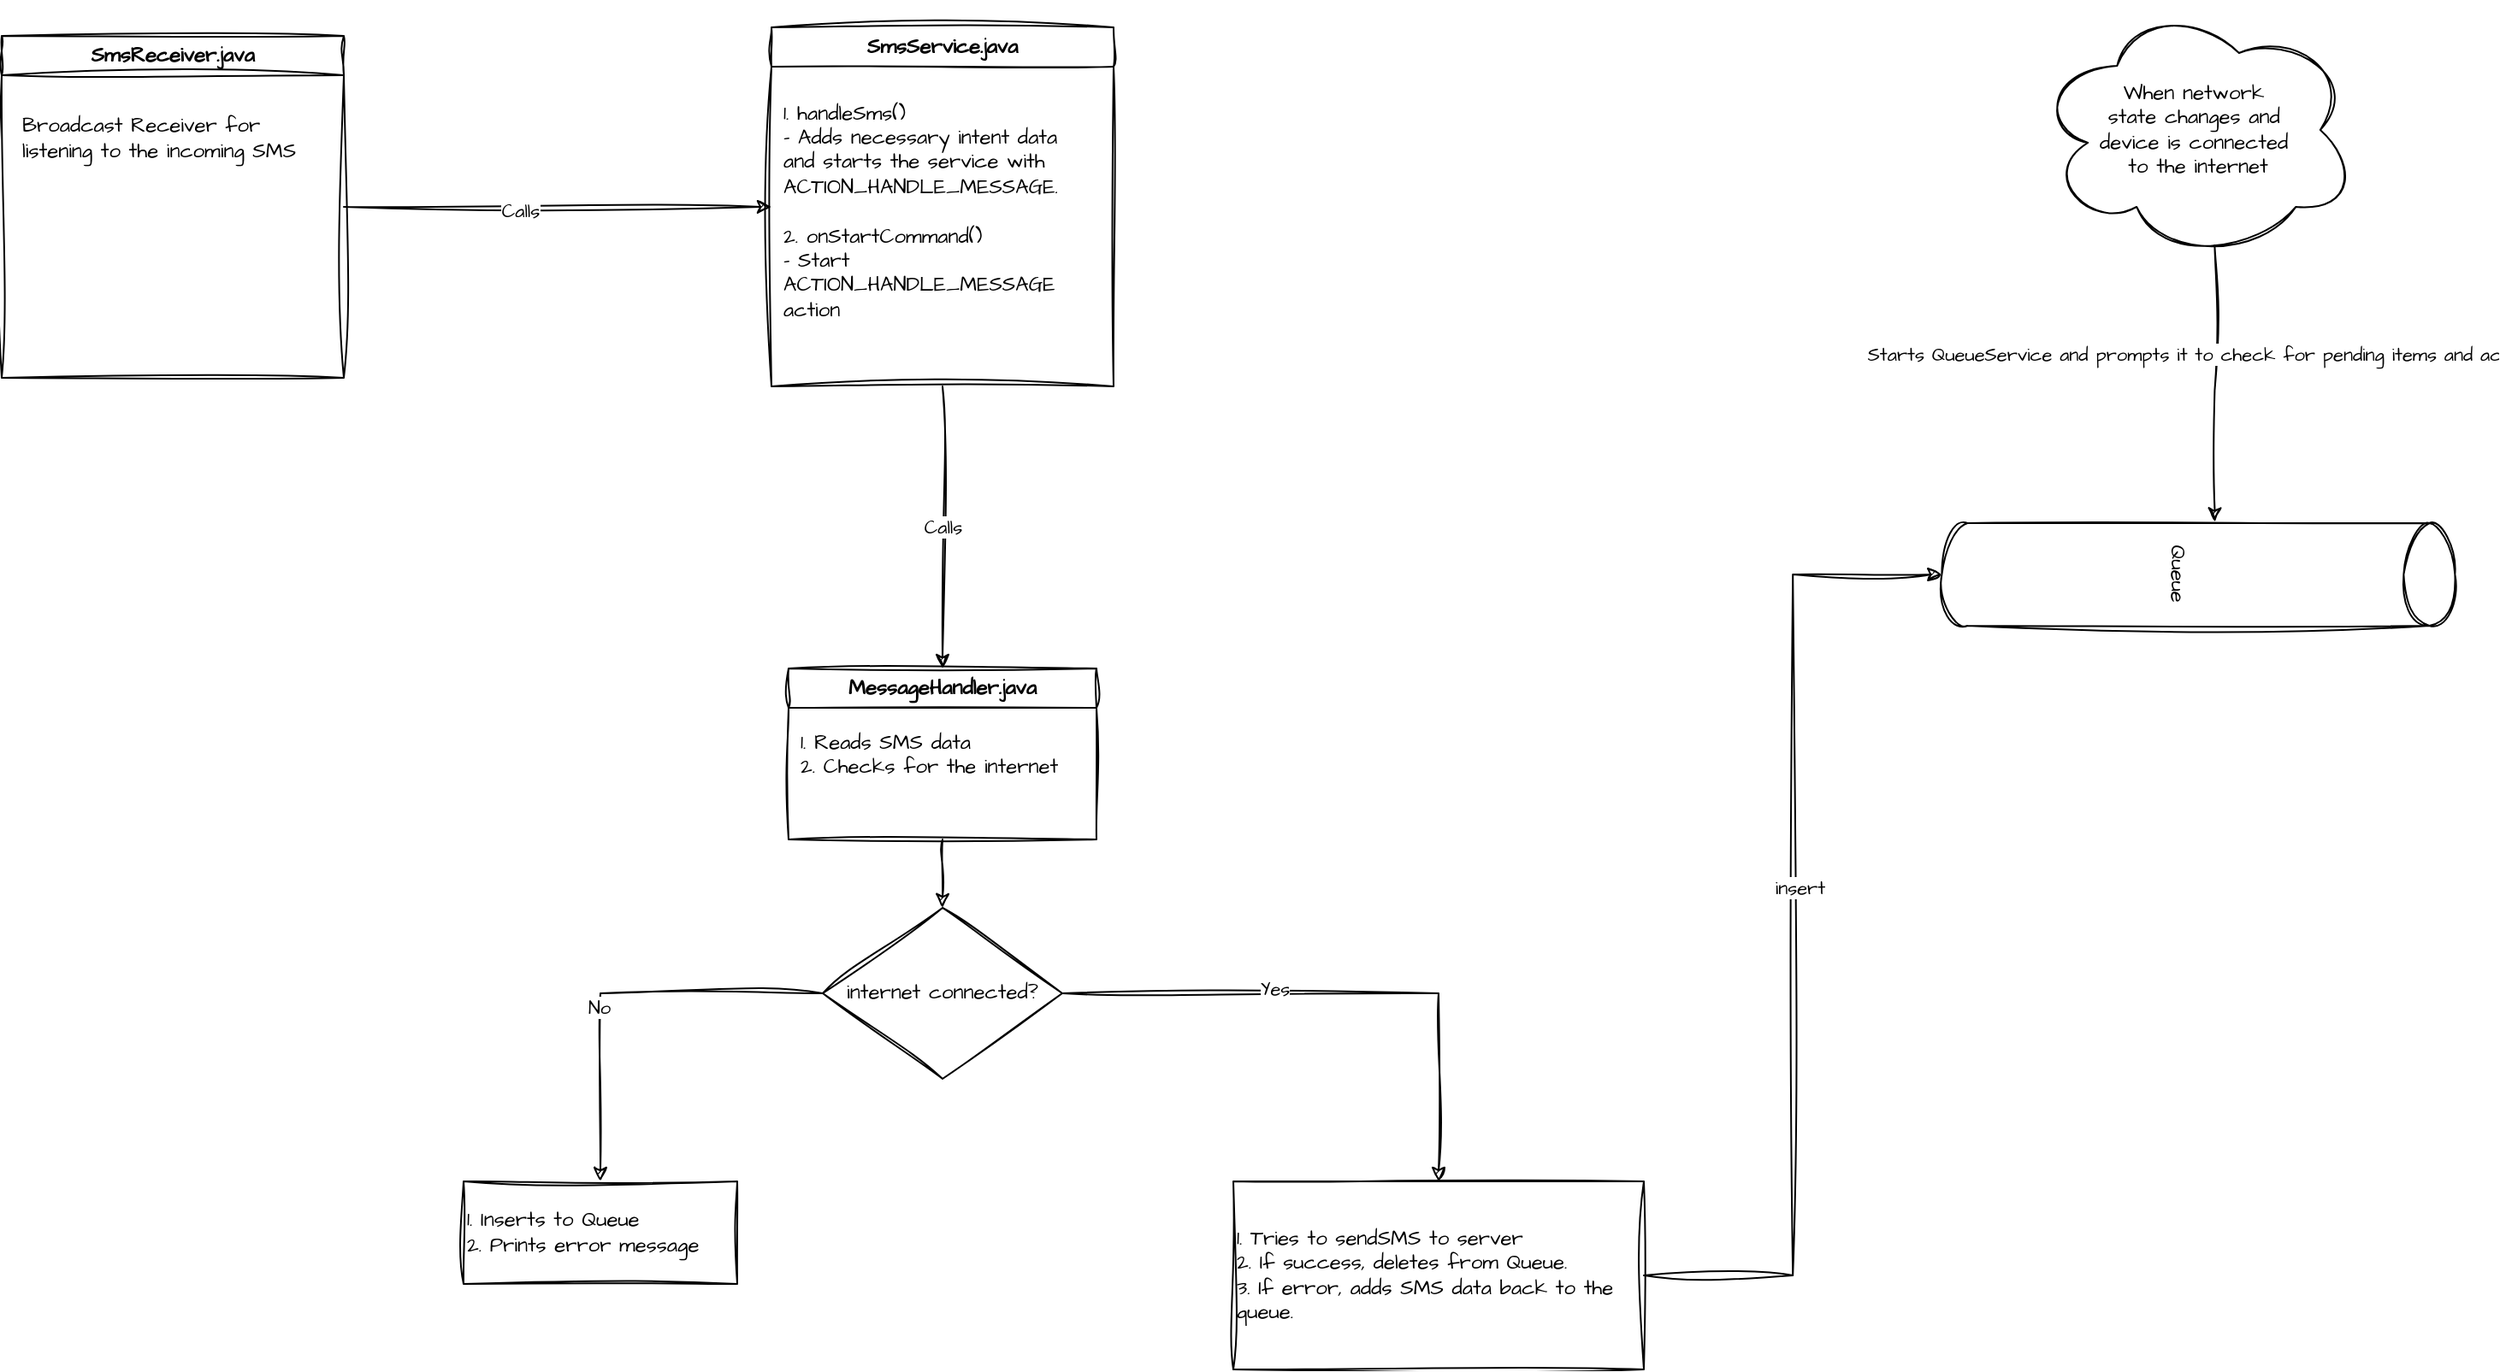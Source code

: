 <mxfile version="24.4.3" type="github">
  <diagram name="Page-1" id="Hn-9Mw71HZ1-6DG-6Rv2">
    <mxGraphModel dx="2607" dy="1398" grid="1" gridSize="10" guides="1" tooltips="1" connect="1" arrows="1" fold="1" page="1" pageScale="1" pageWidth="1100" pageHeight="850" math="0" shadow="0">
      <root>
        <mxCell id="0" />
        <mxCell id="1" parent="0" />
        <mxCell id="UfDwWZAQ-HTzB8IjJxt9-8" value="" style="edgeStyle=orthogonalEdgeStyle;rounded=0;sketch=1;hachureGap=4;jiggle=2;curveFitting=1;orthogonalLoop=1;jettySize=auto;html=1;fontFamily=Architects Daughter;fontSource=https%3A%2F%2Ffonts.googleapis.com%2Fcss%3Ffamily%3DArchitects%2BDaughter;" edge="1" parent="1" source="UfDwWZAQ-HTzB8IjJxt9-2" target="UfDwWZAQ-HTzB8IjJxt9-6">
          <mxGeometry relative="1" as="geometry" />
        </mxCell>
        <mxCell id="UfDwWZAQ-HTzB8IjJxt9-9" value="Calls" style="edgeLabel;html=1;align=center;verticalAlign=middle;resizable=0;points=[];sketch=1;hachureGap=4;jiggle=2;curveFitting=1;fontFamily=Architects Daughter;fontSource=https%3A%2F%2Ffonts.googleapis.com%2Fcss%3Ffamily%3DArchitects%2BDaughter;" vertex="1" connectable="0" parent="UfDwWZAQ-HTzB8IjJxt9-8">
          <mxGeometry x="-0.175" y="-2" relative="1" as="geometry">
            <mxPoint as="offset" />
          </mxGeometry>
        </mxCell>
        <mxCell id="UfDwWZAQ-HTzB8IjJxt9-2" value="SmsReceiver.java" style="swimlane;whiteSpace=wrap;html=1;sketch=1;hachureGap=4;jiggle=2;curveFitting=1;fontFamily=Architects Daughter;fontSource=https%3A%2F%2Ffonts.googleapis.com%2Fcss%3Ffamily%3DArchitects%2BDaughter;" vertex="1" parent="1">
          <mxGeometry x="70" y="40" width="200" height="200" as="geometry" />
        </mxCell>
        <mxCell id="UfDwWZAQ-HTzB8IjJxt9-5" value="Broadcast Receiver for&amp;nbsp;&lt;div&gt;listening to the incoming SMS&lt;/div&gt;" style="text;html=1;align=left;verticalAlign=middle;resizable=0;points=[];autosize=1;strokeColor=none;fillColor=none;fontFamily=Architects Daughter;fontSource=https%3A%2F%2Ffonts.googleapis.com%2Fcss%3Ffamily%3DArchitects%2BDaughter;" vertex="1" parent="UfDwWZAQ-HTzB8IjJxt9-2">
          <mxGeometry x="10" y="40" width="180" height="40" as="geometry" />
        </mxCell>
        <mxCell id="UfDwWZAQ-HTzB8IjJxt9-11" style="edgeStyle=orthogonalEdgeStyle;rounded=0;sketch=1;hachureGap=4;jiggle=2;curveFitting=1;orthogonalLoop=1;jettySize=auto;html=1;exitX=0.5;exitY=1;exitDx=0;exitDy=0;fontFamily=Architects Daughter;fontSource=https%3A%2F%2Ffonts.googleapis.com%2Fcss%3Ffamily%3DArchitects%2BDaughter;entryX=0.5;entryY=0;entryDx=0;entryDy=0;" edge="1" parent="1" source="UfDwWZAQ-HTzB8IjJxt9-6" target="UfDwWZAQ-HTzB8IjJxt9-13">
          <mxGeometry relative="1" as="geometry">
            <mxPoint x="620.135" y="390" as="targetPoint" />
          </mxGeometry>
        </mxCell>
        <mxCell id="UfDwWZAQ-HTzB8IjJxt9-14" value="Calls" style="edgeLabel;html=1;align=center;verticalAlign=middle;resizable=0;points=[];sketch=1;hachureGap=4;jiggle=2;curveFitting=1;fontFamily=Architects Daughter;fontSource=https%3A%2F%2Ffonts.googleapis.com%2Fcss%3Ffamily%3DArchitects%2BDaughter;" vertex="1" connectable="0" parent="UfDwWZAQ-HTzB8IjJxt9-11">
          <mxGeometry x="-0.004" relative="1" as="geometry">
            <mxPoint as="offset" />
          </mxGeometry>
        </mxCell>
        <mxCell id="UfDwWZAQ-HTzB8IjJxt9-6" value="SmsService.java" style="swimlane;whiteSpace=wrap;html=1;sketch=1;hachureGap=4;jiggle=2;curveFitting=1;fontFamily=Architects Daughter;fontSource=https%3A%2F%2Ffonts.googleapis.com%2Fcss%3Ffamily%3DArchitects%2BDaughter;" vertex="1" parent="1">
          <mxGeometry x="520" y="35" width="200" height="210" as="geometry" />
        </mxCell>
        <mxCell id="UfDwWZAQ-HTzB8IjJxt9-7" value="1. handleSms()&lt;div&gt;- Adds necessary intent data&lt;/div&gt;&lt;div&gt;and starts the service with&amp;nbsp;&lt;/div&gt;&lt;div&gt;ACTION_HANDLE_MESSAGE.&lt;/div&gt;&lt;div&gt;&lt;br&gt;&lt;/div&gt;&lt;div&gt;2. onStartCommand()&lt;/div&gt;&lt;div&gt;- Start&amp;nbsp;&lt;/div&gt;&lt;div&gt;ACTION_HANDLE_MESSAGE&amp;nbsp;&lt;/div&gt;&lt;div&gt;action&lt;/div&gt;&lt;div&gt;&lt;br&gt;&lt;/div&gt;" style="text;html=1;align=left;verticalAlign=middle;resizable=0;points=[];autosize=1;strokeColor=none;fillColor=none;fontFamily=Architects Daughter;fontSource=https%3A%2F%2Ffonts.googleapis.com%2Fcss%3Ffamily%3DArchitects%2BDaughter;" vertex="1" parent="UfDwWZAQ-HTzB8IjJxt9-6">
          <mxGeometry x="5" y="35" width="190" height="160" as="geometry" />
        </mxCell>
        <mxCell id="UfDwWZAQ-HTzB8IjJxt9-17" style="edgeStyle=orthogonalEdgeStyle;rounded=0;sketch=1;hachureGap=4;jiggle=2;curveFitting=1;orthogonalLoop=1;jettySize=auto;html=1;entryX=0.5;entryY=0;entryDx=0;entryDy=0;fontFamily=Architects Daughter;fontSource=https%3A%2F%2Ffonts.googleapis.com%2Fcss%3Ffamily%3DArchitects%2BDaughter;exitX=0.5;exitY=1;exitDx=0;exitDy=0;" edge="1" parent="1" source="UfDwWZAQ-HTzB8IjJxt9-13" target="UfDwWZAQ-HTzB8IjJxt9-19">
          <mxGeometry relative="1" as="geometry">
            <mxPoint x="410" y="610" as="targetPoint" />
          </mxGeometry>
        </mxCell>
        <mxCell id="UfDwWZAQ-HTzB8IjJxt9-13" value="MessageHandler.java" style="swimlane;whiteSpace=wrap;html=1;sketch=1;hachureGap=4;jiggle=2;curveFitting=1;fontFamily=Architects Daughter;fontSource=https%3A%2F%2Ffonts.googleapis.com%2Fcss%3Ffamily%3DArchitects%2BDaughter;" vertex="1" parent="1">
          <mxGeometry x="530" y="410" width="180" height="100" as="geometry" />
        </mxCell>
        <mxCell id="UfDwWZAQ-HTzB8IjJxt9-15" value="1. Reads SMS data&amp;nbsp;&lt;div&gt;2. Checks for the internet&lt;/div&gt;&lt;div&gt;&lt;br&gt;&lt;div&gt;&lt;br&gt;&lt;/div&gt;&lt;/div&gt;" style="text;html=1;align=left;verticalAlign=middle;resizable=0;points=[];autosize=1;strokeColor=none;fillColor=none;fontFamily=Architects Daughter;fontSource=https%3A%2F%2Ffonts.googleapis.com%2Fcss%3Ffamily%3DArchitects%2BDaughter;" vertex="1" parent="UfDwWZAQ-HTzB8IjJxt9-13">
          <mxGeometry x="5" y="30" width="170" height="70" as="geometry" />
        </mxCell>
        <mxCell id="UfDwWZAQ-HTzB8IjJxt9-21" value="" style="edgeStyle=orthogonalEdgeStyle;rounded=0;sketch=1;hachureGap=4;jiggle=2;curveFitting=1;orthogonalLoop=1;jettySize=auto;html=1;fontFamily=Architects Daughter;fontSource=https%3A%2F%2Ffonts.googleapis.com%2Fcss%3Ffamily%3DArchitects%2BDaughter;" edge="1" parent="1" source="UfDwWZAQ-HTzB8IjJxt9-19" target="UfDwWZAQ-HTzB8IjJxt9-20">
          <mxGeometry relative="1" as="geometry" />
        </mxCell>
        <mxCell id="UfDwWZAQ-HTzB8IjJxt9-25" value="No" style="edgeLabel;html=1;align=center;verticalAlign=middle;resizable=0;points=[];sketch=1;hachureGap=4;jiggle=2;curveFitting=1;fontFamily=Architects Daughter;fontSource=https%3A%2F%2Ffonts.googleapis.com%2Fcss%3Ffamily%3DArchitects%2BDaughter;" vertex="1" connectable="0" parent="UfDwWZAQ-HTzB8IjJxt9-21">
          <mxGeometry x="0.152" y="-1" relative="1" as="geometry">
            <mxPoint as="offset" />
          </mxGeometry>
        </mxCell>
        <mxCell id="UfDwWZAQ-HTzB8IjJxt9-23" value="" style="edgeStyle=orthogonalEdgeStyle;rounded=0;sketch=1;hachureGap=4;jiggle=2;curveFitting=1;orthogonalLoop=1;jettySize=auto;html=1;fontFamily=Architects Daughter;fontSource=https%3A%2F%2Ffonts.googleapis.com%2Fcss%3Ffamily%3DArchitects%2BDaughter;" edge="1" parent="1" source="UfDwWZAQ-HTzB8IjJxt9-19" target="UfDwWZAQ-HTzB8IjJxt9-22">
          <mxGeometry relative="1" as="geometry" />
        </mxCell>
        <mxCell id="UfDwWZAQ-HTzB8IjJxt9-24" value="Yes" style="edgeLabel;html=1;align=center;verticalAlign=middle;resizable=0;points=[];sketch=1;hachureGap=4;jiggle=2;curveFitting=1;fontFamily=Architects Daughter;fontSource=https%3A%2F%2Ffonts.googleapis.com%2Fcss%3Ffamily%3DArchitects%2BDaughter;" vertex="1" connectable="0" parent="UfDwWZAQ-HTzB8IjJxt9-23">
          <mxGeometry x="-0.248" y="3" relative="1" as="geometry">
            <mxPoint as="offset" />
          </mxGeometry>
        </mxCell>
        <mxCell id="UfDwWZAQ-HTzB8IjJxt9-19" value="internet connected?" style="rhombus;whiteSpace=wrap;html=1;sketch=1;hachureGap=4;jiggle=2;curveFitting=1;fontFamily=Architects Daughter;fontSource=https%3A%2F%2Ffonts.googleapis.com%2Fcss%3Ffamily%3DArchitects%2BDaughter;" vertex="1" parent="1">
          <mxGeometry x="550" y="550" width="140" height="100" as="geometry" />
        </mxCell>
        <mxCell id="UfDwWZAQ-HTzB8IjJxt9-20" value="1. Inserts to Queue&lt;div&gt;2. Prints error message&lt;/div&gt;" style="whiteSpace=wrap;html=1;fontFamily=Architects Daughter;sketch=1;hachureGap=4;jiggle=2;curveFitting=1;fontSource=https%3A%2F%2Ffonts.googleapis.com%2Fcss%3Ffamily%3DArchitects%2BDaughter;align=left;" vertex="1" parent="1">
          <mxGeometry x="340" y="710" width="160" height="60" as="geometry" />
        </mxCell>
        <mxCell id="UfDwWZAQ-HTzB8IjJxt9-22" value="1. Tries to sendSMS to server&lt;div&gt;2. If success, deletes from Queue.&lt;/div&gt;&lt;div&gt;3. If error, adds SMS data back to the queue.&lt;/div&gt;" style="whiteSpace=wrap;html=1;fontFamily=Architects Daughter;sketch=1;hachureGap=4;jiggle=2;curveFitting=1;fontSource=https%3A%2F%2Ffonts.googleapis.com%2Fcss%3Ffamily%3DArchitects%2BDaughter;align=left;" vertex="1" parent="1">
          <mxGeometry x="790" y="710" width="240" height="110" as="geometry" />
        </mxCell>
        <mxCell id="UfDwWZAQ-HTzB8IjJxt9-27" value="Queue" style="shape=cylinder3;whiteSpace=wrap;html=1;boundedLbl=1;backgroundOutline=1;size=15;sketch=1;hachureGap=4;jiggle=2;curveFitting=1;fontFamily=Architects Daughter;fontSource=https%3A%2F%2Ffonts.googleapis.com%2Fcss%3Ffamily%3DArchitects%2BDaughter;rotation=90;" vertex="1" parent="1">
          <mxGeometry x="1324.18" y="205" width="60" height="300" as="geometry" />
        </mxCell>
        <mxCell id="UfDwWZAQ-HTzB8IjJxt9-29" value="When network&amp;nbsp;&lt;div&gt;state changes and&amp;nbsp;&lt;/div&gt;&lt;div&gt;device is connected&amp;nbsp;&lt;/div&gt;&lt;div&gt;to the internet&lt;/div&gt;" style="ellipse;shape=cloud;whiteSpace=wrap;html=1;sketch=1;hachureGap=4;jiggle=2;curveFitting=1;fontFamily=Architects Daughter;fontSource=https%3A%2F%2Ffonts.googleapis.com%2Fcss%3Ffamily%3DArchitects%2BDaughter;" vertex="1" parent="1">
          <mxGeometry x="1259.18" y="20" width="190" height="150" as="geometry" />
        </mxCell>
        <mxCell id="UfDwWZAQ-HTzB8IjJxt9-30" style="edgeStyle=orthogonalEdgeStyle;rounded=0;sketch=1;hachureGap=4;jiggle=2;curveFitting=1;orthogonalLoop=1;jettySize=auto;html=1;exitX=0.55;exitY=0.95;exitDx=0;exitDy=0;exitPerimeter=0;entryX=-0.012;entryY=0.468;entryDx=0;entryDy=0;entryPerimeter=0;fontFamily=Architects Daughter;fontSource=https%3A%2F%2Ffonts.googleapis.com%2Fcss%3Ffamily%3DArchitects%2BDaughter;" edge="1" parent="1" source="UfDwWZAQ-HTzB8IjJxt9-29" target="UfDwWZAQ-HTzB8IjJxt9-27">
          <mxGeometry relative="1" as="geometry" />
        </mxCell>
        <mxCell id="UfDwWZAQ-HTzB8IjJxt9-31" value="Starts QueueService and prompts it to check for pending items and act on it." style="edgeLabel;html=1;align=center;verticalAlign=middle;resizable=0;points=[];sketch=1;hachureGap=4;jiggle=2;curveFitting=1;fontFamily=Architects Daughter;fontSource=https%3A%2F%2Ffonts.googleapis.com%2Fcss%3Ffamily%3DArchitects%2BDaughter;" vertex="1" connectable="0" parent="UfDwWZAQ-HTzB8IjJxt9-30">
          <mxGeometry x="-0.256" y="-2" relative="1" as="geometry">
            <mxPoint y="3" as="offset" />
          </mxGeometry>
        </mxCell>
        <mxCell id="UfDwWZAQ-HTzB8IjJxt9-32" style="edgeStyle=orthogonalEdgeStyle;rounded=0;sketch=1;hachureGap=4;jiggle=2;curveFitting=1;orthogonalLoop=1;jettySize=auto;html=1;exitX=1;exitY=0.5;exitDx=0;exitDy=0;entryX=0.5;entryY=1;entryDx=0;entryDy=0;entryPerimeter=0;fontFamily=Architects Daughter;fontSource=https%3A%2F%2Ffonts.googleapis.com%2Fcss%3Ffamily%3DArchitects%2BDaughter;" edge="1" parent="1" source="UfDwWZAQ-HTzB8IjJxt9-22" target="UfDwWZAQ-HTzB8IjJxt9-27">
          <mxGeometry relative="1" as="geometry" />
        </mxCell>
        <mxCell id="UfDwWZAQ-HTzB8IjJxt9-33" value="insert" style="edgeLabel;html=1;align=center;verticalAlign=middle;resizable=0;points=[];sketch=1;hachureGap=4;jiggle=2;curveFitting=1;fontFamily=Architects Daughter;fontSource=https%3A%2F%2Ffonts.googleapis.com%2Fcss%3Ffamily%3DArchitects%2BDaughter;" vertex="1" connectable="0" parent="UfDwWZAQ-HTzB8IjJxt9-32">
          <mxGeometry x="0.077" y="-4" relative="1" as="geometry">
            <mxPoint as="offset" />
          </mxGeometry>
        </mxCell>
      </root>
    </mxGraphModel>
  </diagram>
</mxfile>
